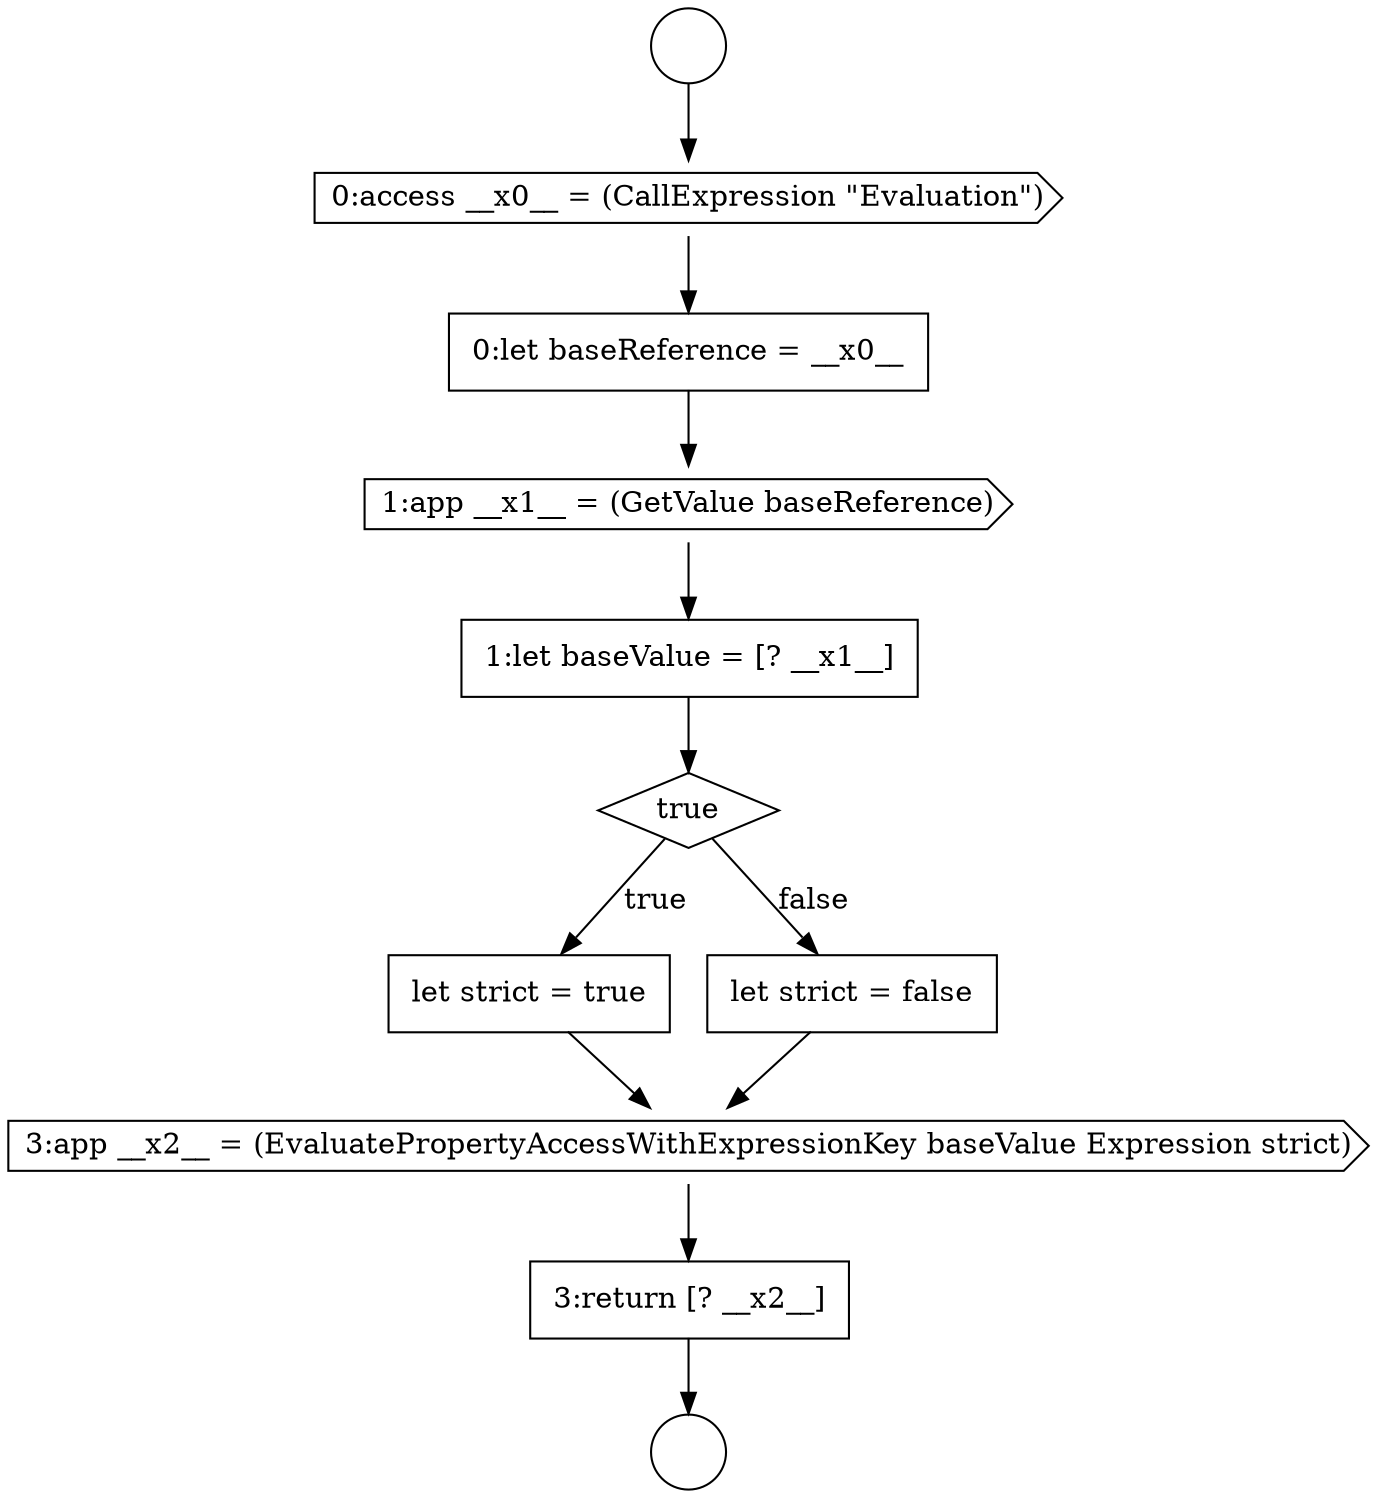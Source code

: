 digraph {
  node4575 [shape=circle label=" " color="black" fillcolor="white" style=filled]
  node4576 [shape=circle label=" " color="black" fillcolor="white" style=filled]
  node4585 [shape=none, margin=0, label=<<font color="black">
    <table border="0" cellborder="1" cellspacing="0" cellpadding="10">
      <tr><td align="left">3:return [? __x2__]</td></tr>
    </table>
  </font>> color="black" fillcolor="white" style=filled]
  node4582 [shape=none, margin=0, label=<<font color="black">
    <table border="0" cellborder="1" cellspacing="0" cellpadding="10">
      <tr><td align="left">let strict = true</td></tr>
    </table>
  </font>> color="black" fillcolor="white" style=filled]
  node4577 [shape=cds, label=<<font color="black">0:access __x0__ = (CallExpression &quot;Evaluation&quot;)</font>> color="black" fillcolor="white" style=filled]
  node4579 [shape=cds, label=<<font color="black">1:app __x1__ = (GetValue baseReference)</font>> color="black" fillcolor="white" style=filled]
  node4584 [shape=cds, label=<<font color="black">3:app __x2__ = (EvaluatePropertyAccessWithExpressionKey baseValue Expression strict)</font>> color="black" fillcolor="white" style=filled]
  node4583 [shape=none, margin=0, label=<<font color="black">
    <table border="0" cellborder="1" cellspacing="0" cellpadding="10">
      <tr><td align="left">let strict = false</td></tr>
    </table>
  </font>> color="black" fillcolor="white" style=filled]
  node4578 [shape=none, margin=0, label=<<font color="black">
    <table border="0" cellborder="1" cellspacing="0" cellpadding="10">
      <tr><td align="left">0:let baseReference = __x0__</td></tr>
    </table>
  </font>> color="black" fillcolor="white" style=filled]
  node4580 [shape=none, margin=0, label=<<font color="black">
    <table border="0" cellborder="1" cellspacing="0" cellpadding="10">
      <tr><td align="left">1:let baseValue = [? __x1__]</td></tr>
    </table>
  </font>> color="black" fillcolor="white" style=filled]
  node4581 [shape=diamond, label=<<font color="black">true</font>> color="black" fillcolor="white" style=filled]
  node4575 -> node4577 [ color="black"]
  node4580 -> node4581 [ color="black"]
  node4585 -> node4576 [ color="black"]
  node4579 -> node4580 [ color="black"]
  node4578 -> node4579 [ color="black"]
  node4583 -> node4584 [ color="black"]
  node4584 -> node4585 [ color="black"]
  node4582 -> node4584 [ color="black"]
  node4581 -> node4582 [label=<<font color="black">true</font>> color="black"]
  node4581 -> node4583 [label=<<font color="black">false</font>> color="black"]
  node4577 -> node4578 [ color="black"]
}
